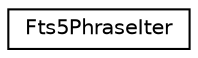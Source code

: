 digraph "Graphical Class Hierarchy"
{
 // LATEX_PDF_SIZE
  edge [fontname="Helvetica",fontsize="10",labelfontname="Helvetica",labelfontsize="10"];
  node [fontname="Helvetica",fontsize="10",shape=record];
  rankdir="LR";
  Node0 [label="Fts5PhraseIter",height=0.2,width=0.4,color="black", fillcolor="white", style="filled",URL="$de/dd3/sqlite3_8h.html#d3/dd0/structFts5PhraseIter",tooltip=" "];
}
